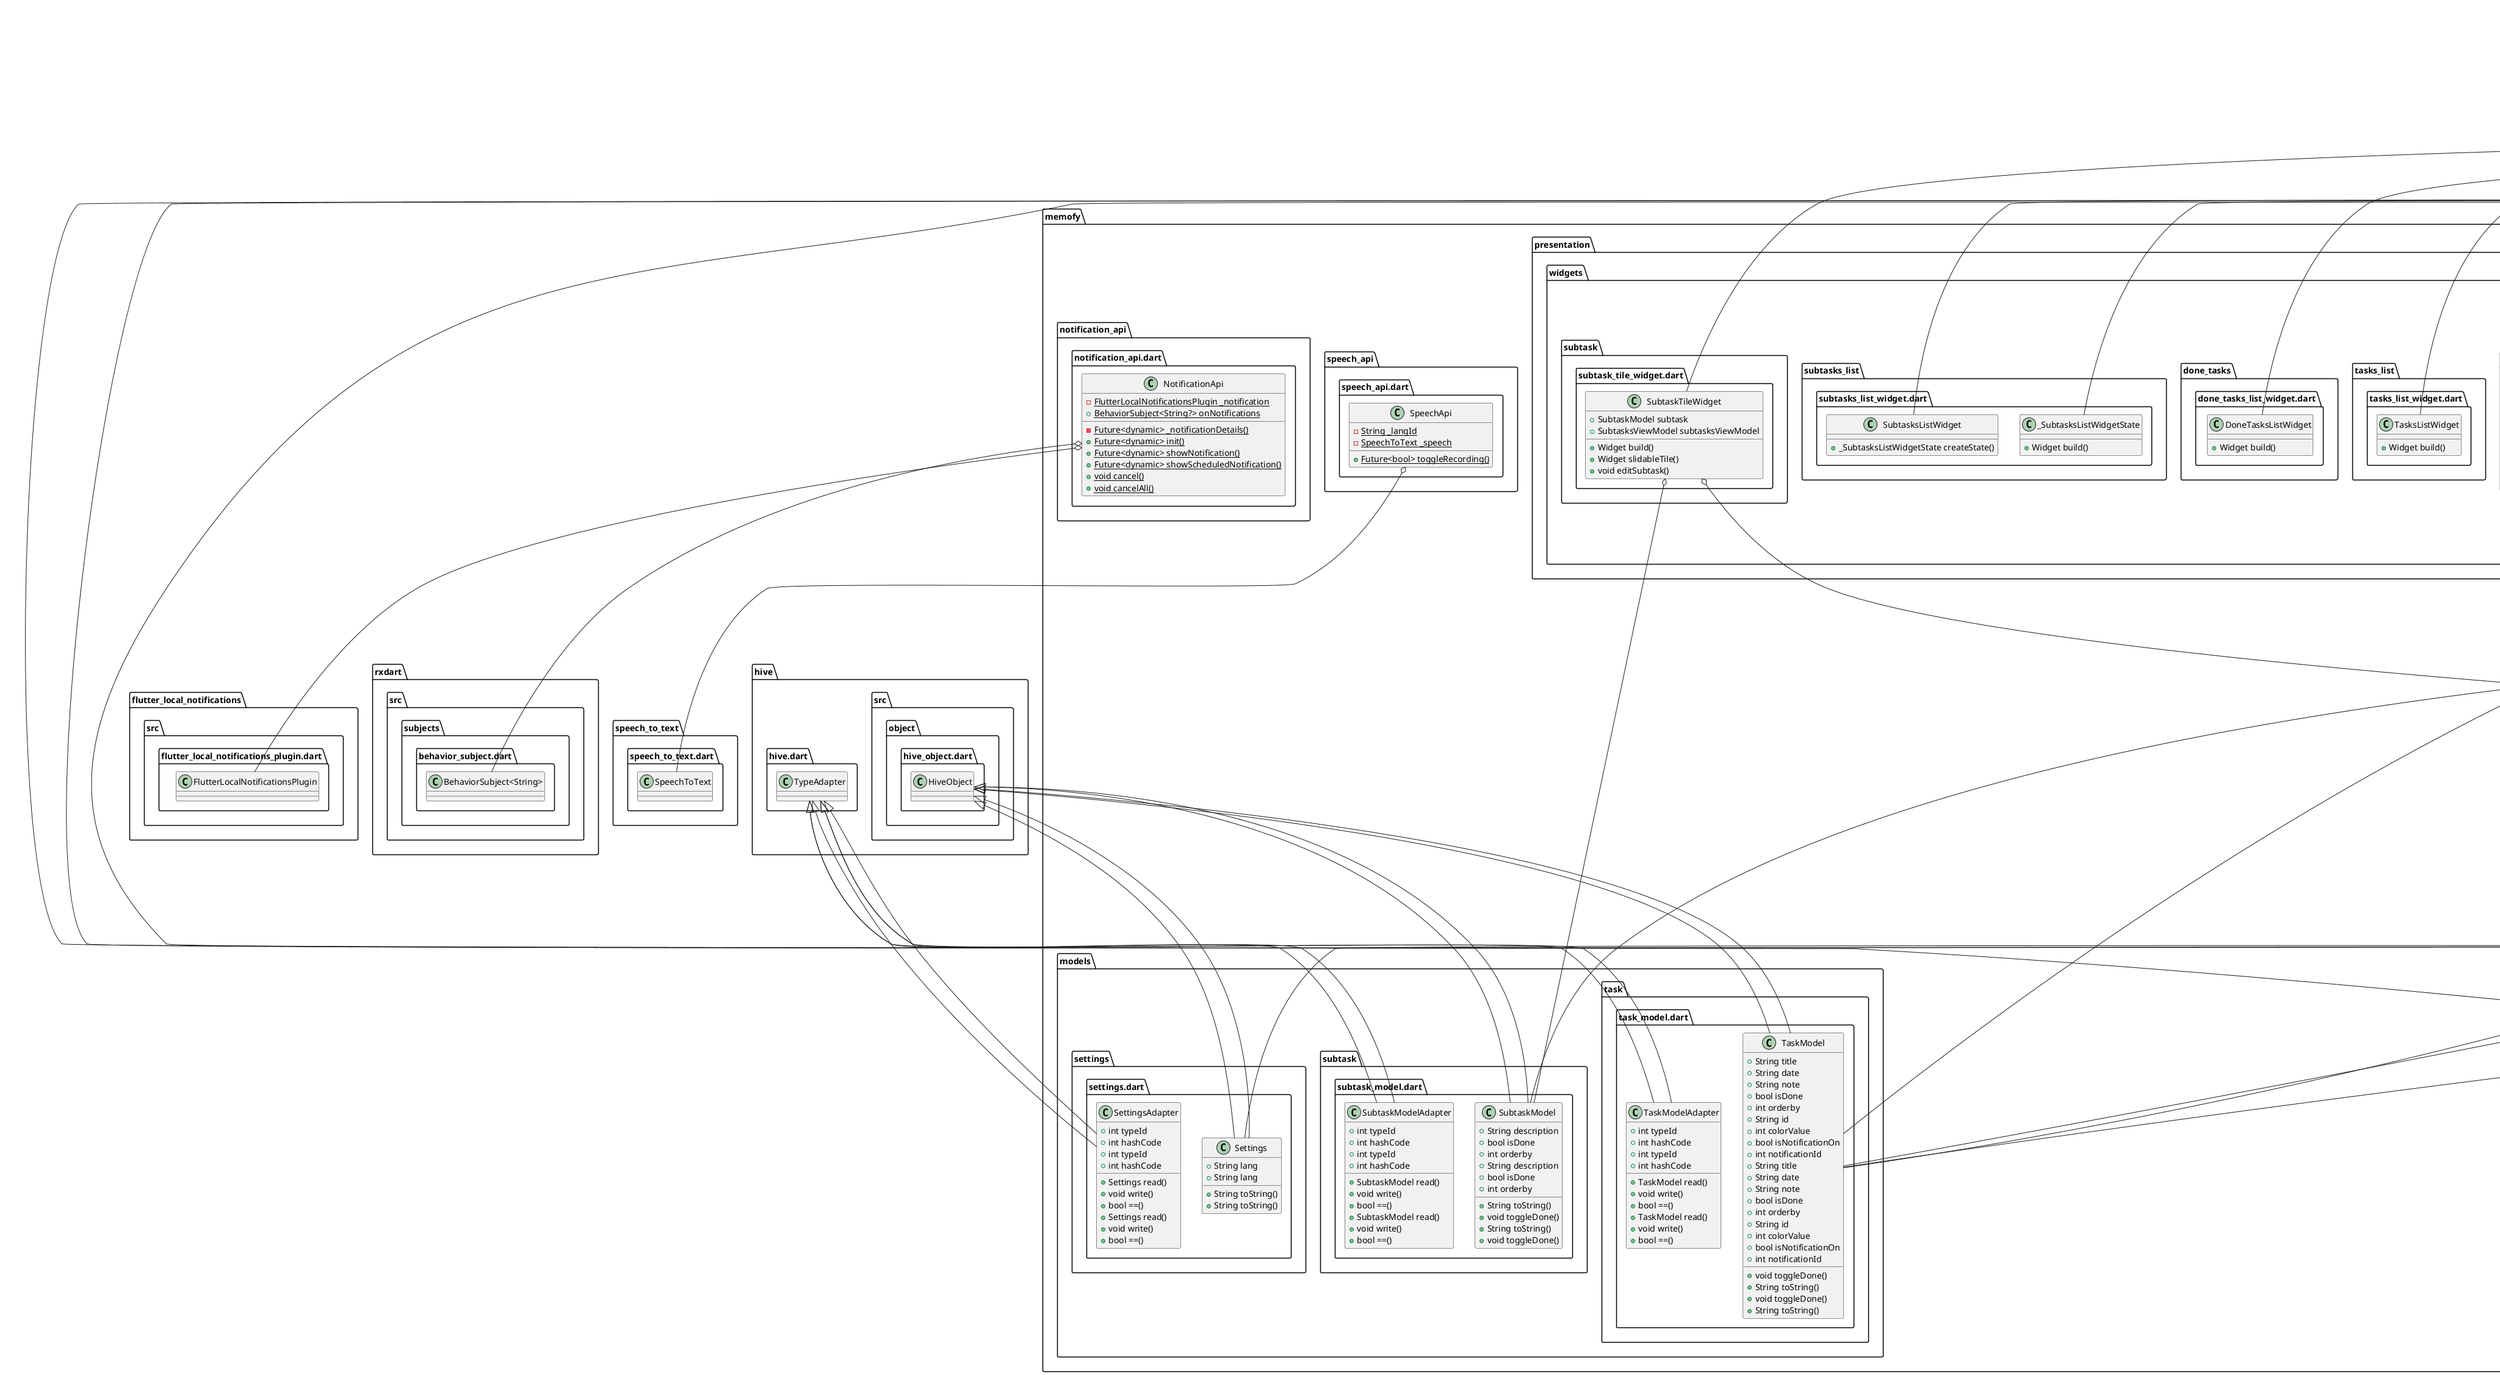 @startuml
set namespaceSeparator ::

class "memofy::main.dart::MyApp" {
  +Widget build()
}

"flutter::src::widgets::framework.dart::StatelessWidget" <|-- "memofy::main.dart::MyApp"

class "memofy::validation::validation_item.dart::ValidationItem" {
  +String value
  +String? error
}

class "memofy::validation::text_validation.dart::TextValidation" {
  -ValidationItem _text
  +ValidationItem text
  +bool isValid
  +void changeNewTitle()
}

"memofy::validation::text_validation.dart::TextValidation" o-- "memofy::validation::validation_item.dart::ValidationItem"
"flutter::src::foundation::change_notifier.dart::ChangeNotifier" <|-- "memofy::validation::text_validation.dart::TextValidation"

class "memofy::data::subtask_service.dart::SubtaskService" {
  -Future<Box<SubtaskModel>> _box
  -Future<Box<TaskModel>> _boxTask
  -ValueListenable<Object>? _listenableBox
  +Future<void> load()
  +Future<List<SubtaskModel>> getSubtasks()
  +Future<void> addSubtask()
  +Future<void> removeSubtask()
  +Future<void> updateSubtask()
  +Future<void> toggleSubtaskStatus()
  +Future<TaskModel?> getTaskByKey()
  +Future<void> close()
}

"memofy::data::subtask_service.dart::SubtaskService" o-- "flutter::src::foundation::change_notifier.dart::ValueListenable<Object>"

class "memofy::data::box_manager.dart::BoxManager" {
  -Map<String, int> _counterBox
  {static} -BoxManager _singleton
  -Future<Box<T>> _openBox()
  +Future<Box<TaskModel>> openTaskBox()
  +String makeSubtaskBoxName()
  +Future<Box<SubtaskModel>> openSubtaskBox()
  +Future<Box<Settings>> openSettingsBox()
  +Future<void> closeBox()
}

"memofy::data::box_manager.dart::BoxManager" o-- "memofy::data::box_manager.dart::BoxManager"

class "memofy::data::task_service.dart::TaskService" {
  -Future<Box<TaskModel>> _box
  -ValueListenable<Object>? _listenableBox
  +Future<Box<TaskModel>> box
  +Future<void> load()
  +Future<TaskModel?> getTaskByKey()
  +Future<List<TaskModel>> getTasks()
  +Future<TaskModel> addTask()
  +Future<void> removeTask()
  +Future<void> updateTask()
  +Future<void> updateTaskColor()
  +Future<void> switchTaskNotification()
  +Future<void> updateTaskNotificationId()
  +Future<void> close()
}

"memofy::data::task_service.dart::TaskService" o-- "flutter::src::foundation::change_notifier.dart::ValueListenable<Object>"

class "memofy::data::settings_service.dart::SettingsService" {
  -Future<Box<Settings>> _box
  -ValueListenable<Object>? _listenableBox
  +Future<Box<Settings>> box
  +Future<void> load()
  +Future<Settings?> getSettingsByKey()
  +Future<Settings> addSettings()
  +Future<void> updateSettingsLang()
  +Future<void> close()
}

"memofy::data::settings_service.dart::SettingsService" o-- "flutter::src::foundation::change_notifier.dart::ValueListenable<Object>"

class "memofy::models::task::task_model.dart::TaskModel" {
  +String title
  +String date
  +String note
  +bool isDone
  +int orderby
  +String id
  +int colorValue
  +bool isNotificationOn
  +int notificationId
  +void toggleDone()
  +String toString()
}

"hive::src::object::hive_object.dart::HiveObject" <|-- "memofy::models::task::task_model.dart::TaskModel"

class "memofy::models::task::task_model.dart::TaskModelAdapter" {
  +int typeId
  +int hashCode
  +TaskModel read()
  +void write()
  +bool ==()
}

"hive::hive.dart::TypeAdapter" <|-- "memofy::models::task::task_model.dart::TaskModelAdapter"

class "memofy::models::task::task_model.dart::TaskModel" {
  +String title
  +String date
  +String note
  +bool isDone
  +int orderby
  +String id
  +int colorValue
  +bool isNotificationOn
  +int notificationId
  +void toggleDone()
  +String toString()
}

"hive::src::object::hive_object.dart::HiveObject" <|-- "memofy::models::task::task_model.dart::TaskModel"

class "memofy::models::task::task_model.dart::TaskModelAdapter" {
  +int typeId
  +int hashCode
  +TaskModel read()
  +void write()
  +bool ==()
}

"hive::hive.dart::TypeAdapter" <|-- "memofy::models::task::task_model.dart::TaskModelAdapter"

class "memofy::models::subtask::subtask_model.dart::SubtaskModel" {
  +String description
  +bool isDone
  +int orderby
  +String toString()
  +void toggleDone()
}

"hive::src::object::hive_object.dart::HiveObject" <|-- "memofy::models::subtask::subtask_model.dart::SubtaskModel"

class "memofy::models::subtask::subtask_model.dart::SubtaskModelAdapter" {
  +int typeId
  +int hashCode
  +SubtaskModel read()
  +void write()
  +bool ==()
}

"hive::hive.dart::TypeAdapter" <|-- "memofy::models::subtask::subtask_model.dart::SubtaskModelAdapter"

class "memofy::models::subtask::subtask_model.dart::SubtaskModel" {
  +String description
  +bool isDone
  +int orderby
  +String toString()
  +void toggleDone()
}

"hive::src::object::hive_object.dart::HiveObject" <|-- "memofy::models::subtask::subtask_model.dart::SubtaskModel"

class "memofy::models::subtask::subtask_model.dart::SubtaskModelAdapter" {
  +int typeId
  +int hashCode
  +SubtaskModel read()
  +void write()
  +bool ==()
}

"hive::hive.dart::TypeAdapter" <|-- "memofy::models::subtask::subtask_model.dart::SubtaskModelAdapter"

class "memofy::models::settings::settings.dart::Settings" {
  +String lang
  +String toString()
}

"hive::src::object::hive_object.dart::HiveObject" <|-- "memofy::models::settings::settings.dart::Settings"

class "memofy::models::settings::settings.dart::SettingsAdapter" {
  +int typeId
  +int hashCode
  +Settings read()
  +void write()
  +bool ==()
}

"hive::hive.dart::TypeAdapter" <|-- "memofy::models::settings::settings.dart::SettingsAdapter"

class "memofy::models::settings::settings.dart::Settings" {
  +String lang
  +String toString()
}

"hive::src::object::hive_object.dart::HiveObject" <|-- "memofy::models::settings::settings.dart::Settings"

class "memofy::models::settings::settings.dart::SettingsAdapter" {
  +int typeId
  +int hashCode
  +Settings read()
  +void write()
  +bool ==()
}

"hive::hive.dart::TypeAdapter" <|-- "memofy::models::settings::settings.dart::SettingsAdapter"

class "memofy::view_models::task::task_view_model.dart::TasksViewModel" {
  +String searchingQuery
  +TaskService taskService
  +Color tileColor
  -List<TaskModel> _tasks
  -List<TaskModel> _temp
  +List<TaskModel> tasks
  +List<TaskModel> get()
  -Future<void> _readTasksFromHive()
  +Future<void> load()
  +Future<void> addTask()
  +void searchTask()
  +Future<void> removeTask()
  +Future<void> updateTask()
  +Future<void> updateTaskColor()
  +Future<void> switchTaskNotification()
  +Future<void> updateTaskNotificationId()
  +void dispose()
}

"memofy::view_models::task::task_view_model.dart::TasksViewModel" o-- "memofy::data::task_service.dart::TaskService"
"memofy::view_models::task::task_view_model.dart::TasksViewModel" o-- "dart::ui::Color"
"flutter::src::foundation::change_notifier.dart::ChangeNotifier" <|-- "memofy::view_models::task::task_view_model.dart::TasksViewModel"

class "memofy::view_models::done_task::done_task_view_model.dart::DoneTasksViewModel" {
  +String searchingQuery
  +TaskService taskService
  -List<TaskModel> _doneTasks
  -List<TaskModel> _temp
  +List<TaskModel> doneTasks
  +List<TaskModel> get()
  -Future<void> _readDoneTasksFromHive()
  +void load()
  +void searchTask()
  +Future<void> removeTask()
  +void dispose()
}

"memofy::view_models::done_task::done_task_view_model.dart::DoneTasksViewModel" o-- "memofy::data::task_service.dart::TaskService"
"flutter::src::foundation::change_notifier.dart::ChangeNotifier" <|-- "memofy::view_models::done_task::done_task_view_model.dart::DoneTasksViewModel"

class "memofy::view_models::subtask::subtask_view_model.dart::SubtasksViewModel" {
  +TaskModel taskModel
  +SubtaskService subtaskService
  -List<SubtaskModel> _subtasks
  +List<SubtaskModel> subtasks
  -dynamic _readSubtasksFromHive()
  +void load()
  +Future<void> addSubtask()
  +Future<void> removeSubtask()
  +Future<void> updateSubtask()
  +void toggleSubtaskStatus()
  -bool _isAllSubtaskDone()
  +Future<void> isTaskDone()
  +void dispose()
}

"memofy::view_models::subtask::subtask_view_model.dart::SubtasksViewModel" o-- "memofy::models::task::task_model.dart::TaskModel"
"memofy::view_models::subtask::subtask_view_model.dart::SubtasksViewModel" o-- "memofy::data::subtask_service.dart::SubtaskService"
"flutter::src::foundation::change_notifier.dart::ChangeNotifier" <|-- "memofy::view_models::subtask::subtask_view_model.dart::SubtasksViewModel"

class "memofy::view_models::settings::settings_view_model.dart::SettingsViewModel" {
  +SettingsService settingsService
  +Settings settings
  -Future<void> _readSettingsFromHive()
  +Settings getSettings()
  +Future<void> load()
  +Future<void> updateSettingsLang()
}

"memofy::view_models::settings::settings_view_model.dart::SettingsViewModel" o-- "memofy::data::settings_service.dart::SettingsService"
"memofy::view_models::settings::settings_view_model.dart::SettingsViewModel" o-- "memofy::models::settings::settings.dart::Settings"
"flutter::src::foundation::change_notifier.dart::ChangeNotifier" <|-- "memofy::view_models::settings::settings_view_model.dart::SettingsViewModel"

class "memofy::view_models::speech::speech_view_model.dart::SpeechViewModel" {
  {static} +String TITLE
  {static} +String NOTE
  -String _title
  -String _note
  {static} -List<LocaleName> _localeNames
  -String _langId
  +String title
  +String note
  +void setData()
  +String getData()
  +void setLocaleNames()
  +List<LocaleName> getLocaleNames()
  +void setLangId()
  +String getLangId()
}

"flutter::src::foundation::change_notifier.dart::ChangeNotifier" <|-- "memofy::view_models::speech::speech_view_model.dart::SpeechViewModel"

class "memofy::presentation::widgets::task::task_tile_widget.dart::TaskTileWidget" {
  +TaskModel task
  +State<TaskTileWidget> createState()
}

"memofy::presentation::widgets::task::task_tile_widget.dart::TaskTileWidget" o-- "memofy::models::task::task_model.dart::TaskModel"
"flutter::src::widgets::framework.dart::StatefulWidget" <|-- "memofy::presentation::widgets::task::task_tile_widget.dart::TaskTileWidget"

class "memofy::presentation::widgets::task::task_tile_widget.dart::_TaskTileWidgetState" {
  +Color pickerColor
  +int pickerColor_value
  +int pickerCol
  +void changeColor()
  +void initState()
  +void listenNotification()
  +void onClickedNotification()
  +Widget build()
  +Widget slidableTile()
  +void editTask()
  +void showSettingColorDialog()
  +void settingDialog()
  +int intGenerator()
}

"memofy::presentation::widgets::task::task_tile_widget.dart::_TaskTileWidgetState" o-- "dart::ui::Color"
"flutter::src::widgets::framework.dart::State" <|-- "memofy::presentation::widgets::task::task_tile_widget.dart::_TaskTileWidgetState"

class "memofy::presentation::widgets::mic::add_by_mic.dart::AddByMic" {
  +String info
  +bool isListening
  +_AddByMicState createState()
}

"flutter::src::widgets::framework.dart::StatefulWidget" <|-- "memofy::presentation::widgets::mic::add_by_mic.dart::AddByMic"

class "memofy::presentation::widgets::mic::add_by_mic.dart::_AddByMicState" {
  +Widget build()
  +Future<dynamic> toggleRecording()
}

"flutter::src::widgets::framework.dart::State" <|-- "memofy::presentation::widgets::mic::add_by_mic.dart::_AddByMicState"

class "memofy::presentation::widgets::tasks_list::tasks_list_widget.dart::TasksListWidget" {
  +Widget build()
}

"flutter::src::widgets::framework.dart::StatelessWidget" <|-- "memofy::presentation::widgets::tasks_list::tasks_list_widget.dart::TasksListWidget"

class "memofy::presentation::widgets::done_tasks::done_tasks_list_widget.dart::DoneTasksListWidget" {
  +Widget build()
}

"flutter::src::widgets::framework.dart::StatelessWidget" <|-- "memofy::presentation::widgets::done_tasks::done_tasks_list_widget.dart::DoneTasksListWidget"

class "memofy::presentation::widgets::subtasks_list::subtasks_list_widget.dart::SubtasksListWidget" {
  +_SubtasksListWidgetState createState()
}

"flutter::src::widgets::framework.dart::StatefulWidget" <|-- "memofy::presentation::widgets::subtasks_list::subtasks_list_widget.dart::SubtasksListWidget"

class "memofy::presentation::widgets::subtasks_list::subtasks_list_widget.dart::_SubtasksListWidgetState" {
  +Widget build()
}

"flutter::src::widgets::framework.dart::State" <|-- "memofy::presentation::widgets::subtasks_list::subtasks_list_widget.dart::_SubtasksListWidgetState"

class "memofy::presentation::widgets::subtask::subtask_tile_widget.dart::SubtaskTileWidget" {
  +SubtaskModel subtask
  +SubtasksViewModel subtasksViewModel
  +Widget build()
  +Widget slidableTile()
  +void editSubtask()
}

"memofy::presentation::widgets::subtask::subtask_tile_widget.dart::SubtaskTileWidget" o-- "memofy::models::subtask::subtask_model.dart::SubtaskModel"
"memofy::presentation::widgets::subtask::subtask_tile_widget.dart::SubtaskTileWidget" o-- "memofy::view_models::subtask::subtask_view_model.dart::SubtasksViewModel"
"flutter::src::widgets::framework.dart::StatelessWidget" <|-- "memofy::presentation::widgets::subtask::subtask_tile_widget.dart::SubtaskTileWidget"

class "memofy::presentation::screens::mic_add_task::mic_add_task_screen.dart::MicAddTaskScreen" {
  {static} +String id
  +String info
  +_MicAddTaskScreenState createState()
}

"flutter::src::widgets::framework.dart::StatefulWidget" <|-- "memofy::presentation::screens::mic_add_task::mic_add_task_screen.dart::MicAddTaskScreen"

class "memofy::presentation::screens::mic_add_task::mic_add_task_screen.dart::_MicAddTaskScreenState" {
  +String? selectedItem
  +void initState()
  +Widget build()
  +void showErrorDialog()
  +void showSettingDialog()
}

"flutter::src::widgets::framework.dart::State" <|-- "memofy::presentation::screens::mic_add_task::mic_add_task_screen.dart::_MicAddTaskScreenState"

class "memofy::presentation::screens::tasks_list::tasks_list_screen.dart::TasksListScreen" {
  {static} +String id
  +_TasksListScreenState createState()
}

"flutter::src::widgets::framework.dart::StatefulWidget" <|-- "memofy::presentation::screens::tasks_list::tasks_list_screen.dart::TasksListScreen"

class "memofy::presentation::screens::tasks_list::tasks_list_screen.dart::_TasksListScreenState" {
  -TextEditingController _searchController
  +bool isSearching
  +String searchingQuery
  +void initState()
  +Widget build()
  +Widget searchField()
}

"memofy::presentation::screens::tasks_list::tasks_list_screen.dart::_TasksListScreenState" o-- "flutter::src::widgets::editable_text.dart::TextEditingController"
"flutter::src::widgets::framework.dart::State" <|-- "memofy::presentation::screens::tasks_list::tasks_list_screen.dart::_TasksListScreenState"

class "memofy::presentation::screens::done_tasks::done_tasks_list_screen.dart::DoneTasksListScreen" {
  {static} +String id
  +_DoneTasksListScreenState createState()
}

"flutter::src::widgets::framework.dart::StatefulWidget" <|-- "memofy::presentation::screens::done_tasks::done_tasks_list_screen.dart::DoneTasksListScreen"

class "memofy::presentation::screens::done_tasks::done_tasks_list_screen.dart::_DoneTasksListScreenState" {
  -TextEditingController _searchController
  +bool isSearching
  +Widget build()
  +Widget searchField()
}

"memofy::presentation::screens::done_tasks::done_tasks_list_screen.dart::_DoneTasksListScreenState" o-- "flutter::src::widgets::editable_text.dart::TextEditingController"
"flutter::src::widgets::framework.dart::State" <|-- "memofy::presentation::screens::done_tasks::done_tasks_list_screen.dart::_DoneTasksListScreenState"

class "memofy::presentation::screens::add_task::add_task_screen.dart::AddTaskScreen" {
  {static} +String id
  +String newTitle
  +String date
  +String newNote
  +TextValidation validationService
  +Widget build()
  +Widget AddTitleInput()
  +Widget AddNoteInput()
  +Widget submitButton()
}

"memofy::presentation::screens::add_task::add_task_screen.dart::AddTaskScreen" o-- "memofy::validation::text_validation.dart::TextValidation"
"flutter::src::widgets::framework.dart::StatelessWidget" <|-- "memofy::presentation::screens::add_task::add_task_screen.dart::AddTaskScreen"

class "memofy::presentation::screens::edit_subtask::edit_subtask_screen.dart::EditSubtaskScreen" {
  {static} +String id
  +SubtaskModel subtask
  +SubtasksViewModel subtasksViewModel
  +State<EditSubtaskScreen> createState()
}

"memofy::presentation::screens::edit_subtask::edit_subtask_screen.dart::EditSubtaskScreen" o-- "memofy::models::subtask::subtask_model.dart::SubtaskModel"
"memofy::presentation::screens::edit_subtask::edit_subtask_screen.dart::EditSubtaskScreen" o-- "memofy::view_models::subtask::subtask_view_model.dart::SubtasksViewModel"
"flutter::src::widgets::framework.dart::StatefulWidget" <|-- "memofy::presentation::screens::edit_subtask::edit_subtask_screen.dart::EditSubtaskScreen"

class "memofy::presentation::screens::edit_subtask::edit_subtask_screen.dart::_EditSubtaskScreenState" {
  +String description
  -SubtasksViewModel? _subtasksViewModel
  +TextValidation validationService
  +void initState()
  +Widget build()
  +Widget EditDescriptionInput()
  +Widget submitButton()
}

"memofy::presentation::screens::edit_subtask::edit_subtask_screen.dart::_EditSubtaskScreenState" o-- "memofy::view_models::subtask::subtask_view_model.dart::SubtasksViewModel"
"memofy::presentation::screens::edit_subtask::edit_subtask_screen.dart::_EditSubtaskScreenState" o-- "memofy::validation::text_validation.dart::TextValidation"
"flutter::src::widgets::framework.dart::State" <|-- "memofy::presentation::screens::edit_subtask::edit_subtask_screen.dart::_EditSubtaskScreenState"

class "memofy::presentation::screens::subtasks_list::subtasks_list_screen.dart::SubtasksListScreen" {
  {static} +String id
  +TaskModel taskModel
  +_SubtasksListScreenState createState()
}

"memofy::presentation::screens::subtasks_list::subtasks_list_screen.dart::SubtasksListScreen" o-- "memofy::models::task::task_model.dart::TaskModel"
"flutter::src::widgets::framework.dart::StatefulWidget" <|-- "memofy::presentation::screens::subtasks_list::subtasks_list_screen.dart::SubtasksListScreen"

class "memofy::presentation::screens::subtasks_list::subtasks_list_screen.dart::_SubtasksListScreenState" {
  -SubtasksViewModel? _subtaskViewModel
  +void initState()
  +Widget build()
}

"memofy::presentation::screens::subtasks_list::subtasks_list_screen.dart::_SubtasksListScreenState" o-- "memofy::view_models::subtask::subtask_view_model.dart::SubtasksViewModel"
"flutter::src::widgets::framework.dart::State" <|-- "memofy::presentation::screens::subtasks_list::subtasks_list_screen.dart::_SubtasksListScreenState"

class "memofy::presentation::screens::edit_task::edit_task_screen.dart::EditTaskScreen" {
  {static} +String id
  +TaskModel task
  +State<EditTaskScreen> createState()
}

"memofy::presentation::screens::edit_task::edit_task_screen.dart::EditTaskScreen" o-- "memofy::models::task::task_model.dart::TaskModel"
"flutter::src::widgets::framework.dart::StatefulWidget" <|-- "memofy::presentation::screens::edit_task::edit_task_screen.dart::EditTaskScreen"

class "memofy::presentation::screens::edit_task::edit_task_screen.dart::_EditTaskScreenState" {
  +TextValidation validationService
  +String title
  +List<dynamic> dateTime
  +String note
  +String tempDate
  +void initState()
  +Widget build()
  +Widget EditTitleInput()
  +Widget EditNoteInput()
  +Widget submitButton()
}

"memofy::presentation::screens::edit_task::edit_task_screen.dart::_EditTaskScreenState" o-- "memofy::validation::text_validation.dart::TextValidation"
"flutter::src::widgets::framework.dart::State" <|-- "memofy::presentation::screens::edit_task::edit_task_screen.dart::_EditTaskScreenState"

class "memofy::presentation::screens::mic_add_subtask::mic_add_subtask_screen.dart::MicAddSubtaskScreen" {
  {static} +String id
  +String info
  +SubtasksViewModel subtasksViewModel
  +_MicAddSubtaskScreenState createState()
}

"memofy::presentation::screens::mic_add_subtask::mic_add_subtask_screen.dart::MicAddSubtaskScreen" o-- "memofy::view_models::subtask::subtask_view_model.dart::SubtasksViewModel"
"flutter::src::widgets::framework.dart::StatefulWidget" <|-- "memofy::presentation::screens::mic_add_subtask::mic_add_subtask_screen.dart::MicAddSubtaskScreen"

class "memofy::presentation::screens::mic_add_subtask::mic_add_subtask_screen.dart::_MicAddSubtaskScreenState" {
  -SubtasksViewModel? _subtaskDatamodel
  +void initState()
  +Widget build()
  +void showErrorDialog()
}

"memofy::presentation::screens::mic_add_subtask::mic_add_subtask_screen.dart::_MicAddSubtaskScreenState" o-- "memofy::view_models::subtask::subtask_view_model.dart::SubtasksViewModel"
"flutter::src::widgets::framework.dart::State" <|-- "memofy::presentation::screens::mic_add_subtask::mic_add_subtask_screen.dart::_MicAddSubtaskScreenState"

class "memofy::presentation::screens::add_subtask::add_subtask_screen.dart::AddSubtaskScreen" {
  {static} +String id
  +SubtasksViewModel subtasksViewModel
  +State<AddSubtaskScreen> createState()
}

"memofy::presentation::screens::add_subtask::add_subtask_screen.dart::AddSubtaskScreen" o-- "memofy::view_models::subtask::subtask_view_model.dart::SubtasksViewModel"
"flutter::src::widgets::framework.dart::StatefulWidget" <|-- "memofy::presentation::screens::add_subtask::add_subtask_screen.dart::AddSubtaskScreen"

class "memofy::presentation::screens::add_subtask::add_subtask_screen.dart::_AddSubtaskScreenState" {
  +String description
  -SubtasksViewModel? _subtaskDatamodel
  +TextValidation validationService
  +void initState()
  +Widget build()
  +Widget AddDescriptionInput()
  +Widget submitButton()
}

"memofy::presentation::screens::add_subtask::add_subtask_screen.dart::_AddSubtaskScreenState" o-- "memofy::view_models::subtask::subtask_view_model.dart::SubtasksViewModel"
"memofy::presentation::screens::add_subtask::add_subtask_screen.dart::_AddSubtaskScreenState" o-- "memofy::validation::text_validation.dart::TextValidation"
"flutter::src::widgets::framework.dart::State" <|-- "memofy::presentation::screens::add_subtask::add_subtask_screen.dart::_AddSubtaskScreenState"

class "memofy::presentation::screens::home::home_page_screen.dart::HomePageScreen" {
  {static} +String id
  +_HomePageScreenState createState()
}

"flutter::src::widgets::framework.dart::StatefulWidget" <|-- "memofy::presentation::screens::home::home_page_screen.dart::HomePageScreen"

class "memofy::presentation::screens::home::home_page_screen.dart::_HomePageScreenState" {
  +int selectedIndex
  +Widget build()
}

"flutter::src::widgets::framework.dart::State" <|-- "memofy::presentation::screens::home::home_page_screen.dart::_HomePageScreenState"

class "memofy::notification_api::notification_api.dart::NotificationApi" {
  {static} -FlutterLocalNotificationsPlugin _notification
  {static} +BehaviorSubject<String?> onNotifications
  {static} -Future<dynamic> _notificationDetails()
  {static} +Future<dynamic> init()
  {static} +Future<dynamic> showNotification()
  {static} +Future<dynamic> showScheduledNotification()
  {static} +void cancel()
  {static} +void cancelAll()
}

"memofy::notification_api::notification_api.dart::NotificationApi" o-- "flutter_local_notifications::src::flutter_local_notifications_plugin.dart::FlutterLocalNotificationsPlugin"
"memofy::notification_api::notification_api.dart::NotificationApi" o-- "rxdart::src::subjects::behavior_subject.dart::BehaviorSubject<String>"

class "memofy::speech_api::speech_api.dart::SpeechApi" {
  {static} -String _langId
  {static} -SpeechToText _speech
  {static} +Future<bool> toggleRecording()
}

"memofy::speech_api::speech_api.dart::SpeechApi" o-- "speech_to_text::speech_to_text.dart::SpeechToText"


@enduml
